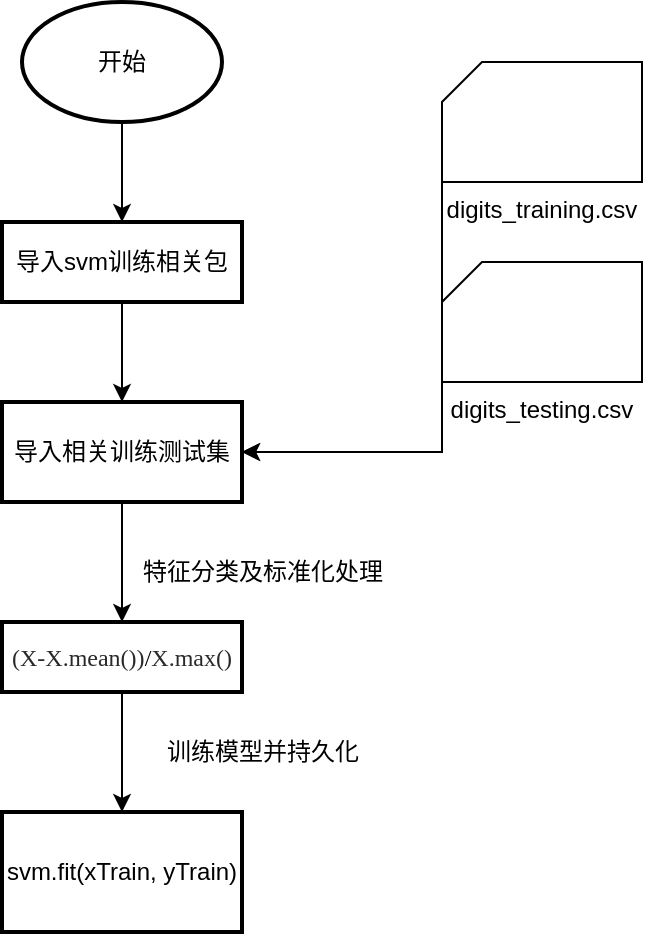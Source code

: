 <mxfile version="21.3.6" type="github">
  <diagram id="C5RBs43oDa-KdzZeNtuy" name="Page-1">
    <mxGraphModel dx="625" dy="735" grid="1" gridSize="10" guides="1" tooltips="1" connect="1" arrows="1" fold="1" page="1" pageScale="1" pageWidth="827" pageHeight="1169" math="0" shadow="0">
      <root>
        <mxCell id="WIyWlLk6GJQsqaUBKTNV-0" />
        <mxCell id="WIyWlLk6GJQsqaUBKTNV-1" parent="WIyWlLk6GJQsqaUBKTNV-0" />
        <mxCell id="Fd6dRY1V7zR3x4quJQAK-2" value="" style="edgeStyle=orthogonalEdgeStyle;rounded=0;orthogonalLoop=1;jettySize=auto;html=1;" edge="1" parent="WIyWlLk6GJQsqaUBKTNV-1" source="Fd6dRY1V7zR3x4quJQAK-0" target="Fd6dRY1V7zR3x4quJQAK-1">
          <mxGeometry relative="1" as="geometry" />
        </mxCell>
        <mxCell id="Fd6dRY1V7zR3x4quJQAK-0" value="开始" style="strokeWidth=2;html=1;shape=mxgraph.flowchart.start_1;whiteSpace=wrap;" vertex="1" parent="WIyWlLk6GJQsqaUBKTNV-1">
          <mxGeometry x="330" y="120" width="100" height="60" as="geometry" />
        </mxCell>
        <mxCell id="Fd6dRY1V7zR3x4quJQAK-4" value="" style="edgeStyle=orthogonalEdgeStyle;rounded=0;orthogonalLoop=1;jettySize=auto;html=1;" edge="1" parent="WIyWlLk6GJQsqaUBKTNV-1" source="Fd6dRY1V7zR3x4quJQAK-1" target="Fd6dRY1V7zR3x4quJQAK-3">
          <mxGeometry relative="1" as="geometry" />
        </mxCell>
        <mxCell id="Fd6dRY1V7zR3x4quJQAK-1" value="导入svm训练相关包" style="whiteSpace=wrap;html=1;strokeWidth=2;" vertex="1" parent="WIyWlLk6GJQsqaUBKTNV-1">
          <mxGeometry x="320" y="230" width="120" height="40" as="geometry" />
        </mxCell>
        <mxCell id="Fd6dRY1V7zR3x4quJQAK-12" value="" style="edgeStyle=orthogonalEdgeStyle;rounded=0;orthogonalLoop=1;jettySize=auto;html=1;" edge="1" parent="WIyWlLk6GJQsqaUBKTNV-1" source="Fd6dRY1V7zR3x4quJQAK-3" target="Fd6dRY1V7zR3x4quJQAK-11">
          <mxGeometry relative="1" as="geometry" />
        </mxCell>
        <mxCell id="Fd6dRY1V7zR3x4quJQAK-3" value="导入相关训练测试集" style="whiteSpace=wrap;html=1;strokeWidth=2;" vertex="1" parent="WIyWlLk6GJQsqaUBKTNV-1">
          <mxGeometry x="320" y="320" width="120" height="50" as="geometry" />
        </mxCell>
        <mxCell id="Fd6dRY1V7zR3x4quJQAK-9" style="edgeStyle=orthogonalEdgeStyle;rounded=0;orthogonalLoop=1;jettySize=auto;html=1;exitX=0;exitY=1;exitDx=0;exitDy=0;exitPerimeter=0;entryX=1;entryY=0.5;entryDx=0;entryDy=0;" edge="1" parent="WIyWlLk6GJQsqaUBKTNV-1" source="Fd6dRY1V7zR3x4quJQAK-5" target="Fd6dRY1V7zR3x4quJQAK-3">
          <mxGeometry relative="1" as="geometry" />
        </mxCell>
        <mxCell id="Fd6dRY1V7zR3x4quJQAK-5" value="digits_training.csv" style="verticalLabelPosition=bottom;verticalAlign=top;html=1;shape=card;whiteSpace=wrap;size=20;arcSize=12;" vertex="1" parent="WIyWlLk6GJQsqaUBKTNV-1">
          <mxGeometry x="540" y="150" width="100" height="60" as="geometry" />
        </mxCell>
        <mxCell id="Fd6dRY1V7zR3x4quJQAK-10" style="edgeStyle=orthogonalEdgeStyle;rounded=0;orthogonalLoop=1;jettySize=auto;html=1;exitX=0;exitY=0;exitDx=0;exitDy=40;exitPerimeter=0;entryX=1;entryY=0.5;entryDx=0;entryDy=0;" edge="1" parent="WIyWlLk6GJQsqaUBKTNV-1" source="Fd6dRY1V7zR3x4quJQAK-6" target="Fd6dRY1V7zR3x4quJQAK-3">
          <mxGeometry relative="1" as="geometry">
            <Array as="points">
              <mxPoint x="540" y="345" />
            </Array>
          </mxGeometry>
        </mxCell>
        <mxCell id="Fd6dRY1V7zR3x4quJQAK-6" value="digits_testing.csv" style="verticalLabelPosition=bottom;verticalAlign=top;html=1;shape=card;whiteSpace=wrap;size=20;arcSize=12;" vertex="1" parent="WIyWlLk6GJQsqaUBKTNV-1">
          <mxGeometry x="540" y="250" width="100" height="60" as="geometry" />
        </mxCell>
        <mxCell id="Fd6dRY1V7zR3x4quJQAK-15" value="" style="edgeStyle=orthogonalEdgeStyle;rounded=0;orthogonalLoop=1;jettySize=auto;html=1;" edge="1" parent="WIyWlLk6GJQsqaUBKTNV-1" source="Fd6dRY1V7zR3x4quJQAK-11" target="Fd6dRY1V7zR3x4quJQAK-14">
          <mxGeometry relative="1" as="geometry" />
        </mxCell>
        <mxCell id="Fd6dRY1V7zR3x4quJQAK-11" value="&lt;div style=&quot;color: rgb(41, 41, 41); background-color: rgb(255, 255, 255); line-height: 27px;&quot;&gt;&lt;font face=&quot;Times New Roman&quot; style=&quot;font-size: 12px;&quot;&gt;(X-X.mean())&lt;span style=&quot;color: rgb(0, 0, 0);&quot;&gt;/&lt;/span&gt;X.max()&lt;/font&gt;&lt;/div&gt;" style="whiteSpace=wrap;html=1;strokeWidth=2;" vertex="1" parent="WIyWlLk6GJQsqaUBKTNV-1">
          <mxGeometry x="320" y="430" width="120" height="35" as="geometry" />
        </mxCell>
        <mxCell id="Fd6dRY1V7zR3x4quJQAK-13" value="特征分类及标准化处理" style="text;html=1;align=center;verticalAlign=middle;resizable=0;points=[];autosize=1;strokeColor=none;fillColor=none;" vertex="1" parent="WIyWlLk6GJQsqaUBKTNV-1">
          <mxGeometry x="380" y="390" width="140" height="30" as="geometry" />
        </mxCell>
        <mxCell id="Fd6dRY1V7zR3x4quJQAK-14" value="svm.fit(xTrain, yTrain)" style="whiteSpace=wrap;html=1;strokeWidth=2;" vertex="1" parent="WIyWlLk6GJQsqaUBKTNV-1">
          <mxGeometry x="320" y="525" width="120" height="60" as="geometry" />
        </mxCell>
        <mxCell id="Fd6dRY1V7zR3x4quJQAK-16" value="训练模型并持久化" style="text;html=1;align=center;verticalAlign=middle;resizable=0;points=[];autosize=1;strokeColor=none;fillColor=none;" vertex="1" parent="WIyWlLk6GJQsqaUBKTNV-1">
          <mxGeometry x="390" y="480" width="120" height="30" as="geometry" />
        </mxCell>
      </root>
    </mxGraphModel>
  </diagram>
</mxfile>
